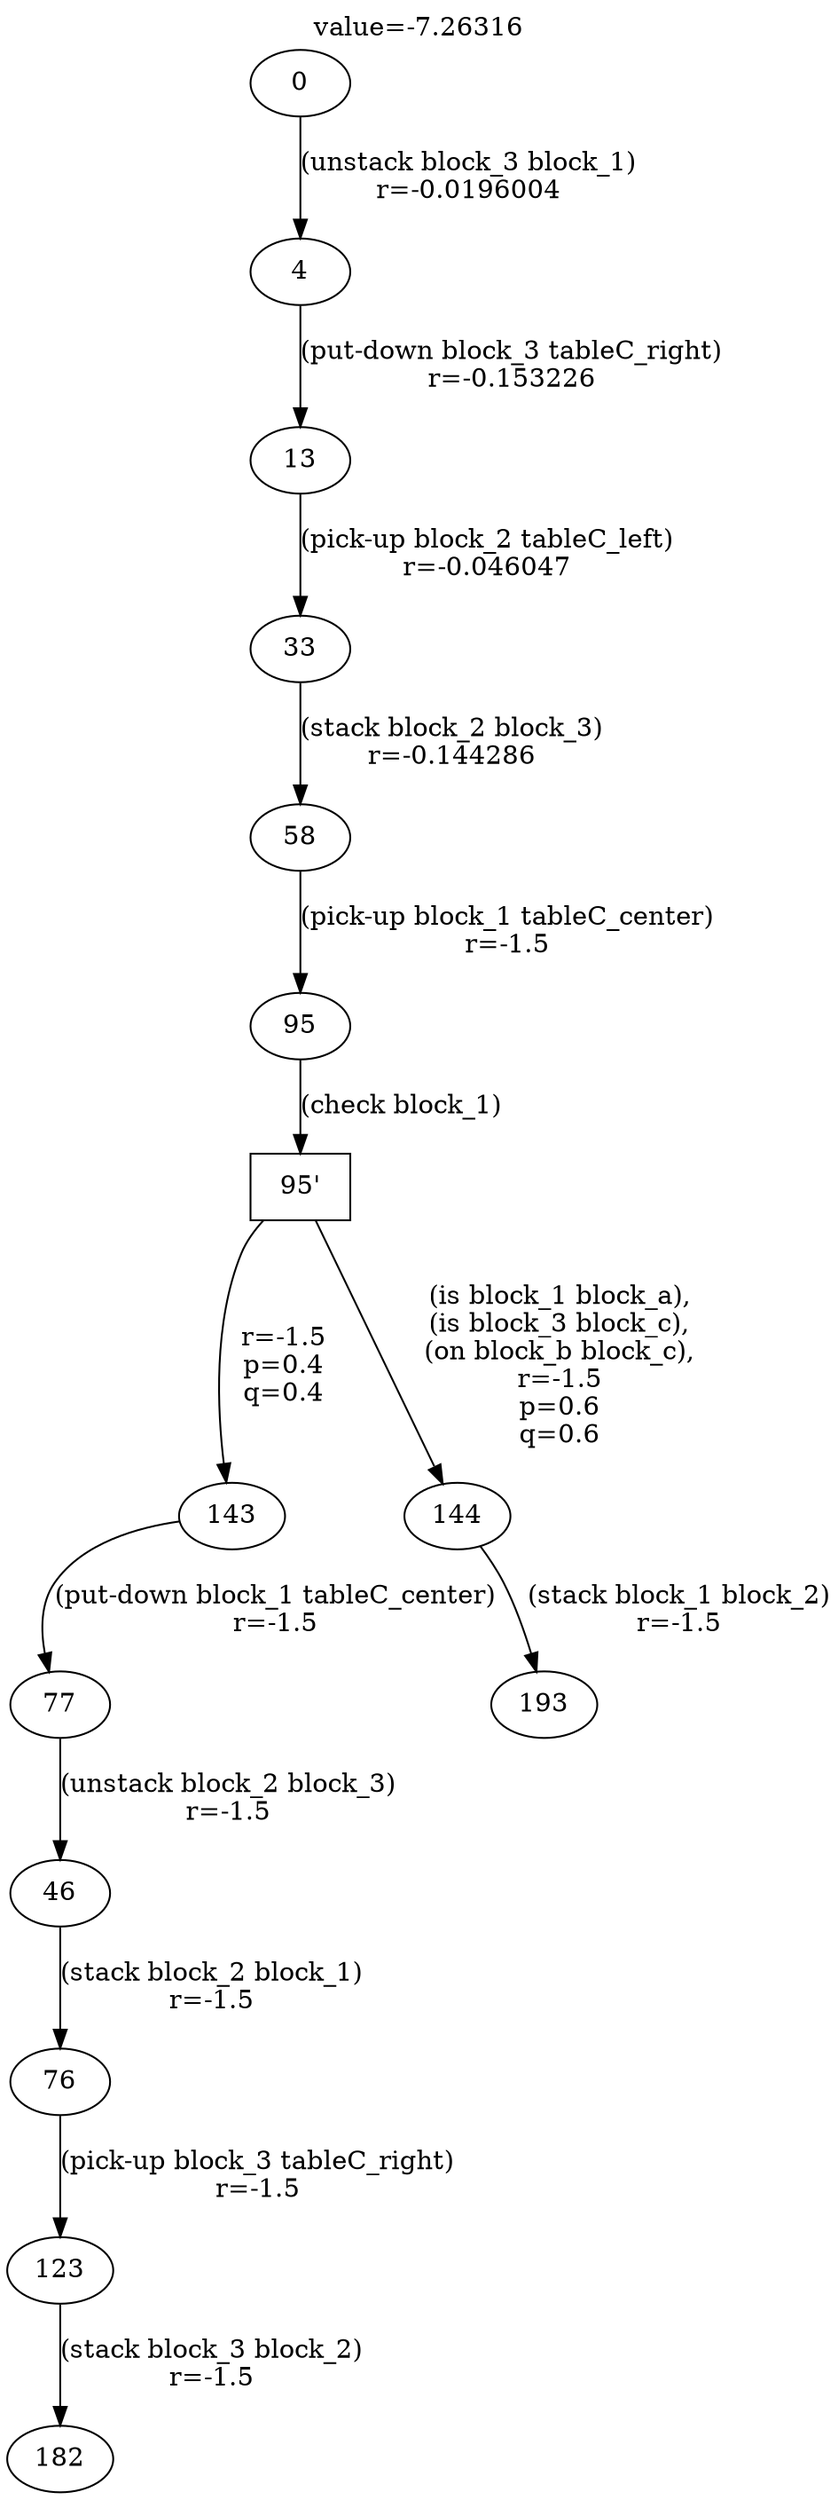 digraph g{
label="value=-7.26316"
labelloc=top
0->4 [ label="(unstack block_3 block_1)
r=-0.0196004" ];
4->13 [ label="(put-down block_3 tableC_right)
r=-0.153226" ];
13->33 [ label="(pick-up block_2 tableC_left)
r=-0.046047" ];
33->58 [ label="(stack block_2 block_3)
r=-0.144286" ];
58->95 [ label="(pick-up block_1 tableC_center)
r=-1.5" ];
"95'" [ shape=box ] ;
95->"95'" [ label="(check block_1)" ];
"95'"->143 [ label="
r=-1.5
p=0.4
q=0.4" ];
143->77 [ label="(put-down block_1 tableC_center)
r=-1.5" ];
77->46 [ label="(unstack block_2 block_3)
r=-1.5" ];
46->76 [ label="(stack block_2 block_1)
r=-1.5" ];
76->123 [ label="(pick-up block_3 tableC_right)
r=-1.5" ];
123->182 [ label="(stack block_3 block_2)
r=-1.5" ];
"95'"->144 [ label="
(is block_1 block_a),
(is block_3 block_c),
(on block_b block_c),
r=-1.5
p=0.6
q=0.6" ];
144->193 [ label="(stack block_1 block_2)
r=-1.5" ];
}
